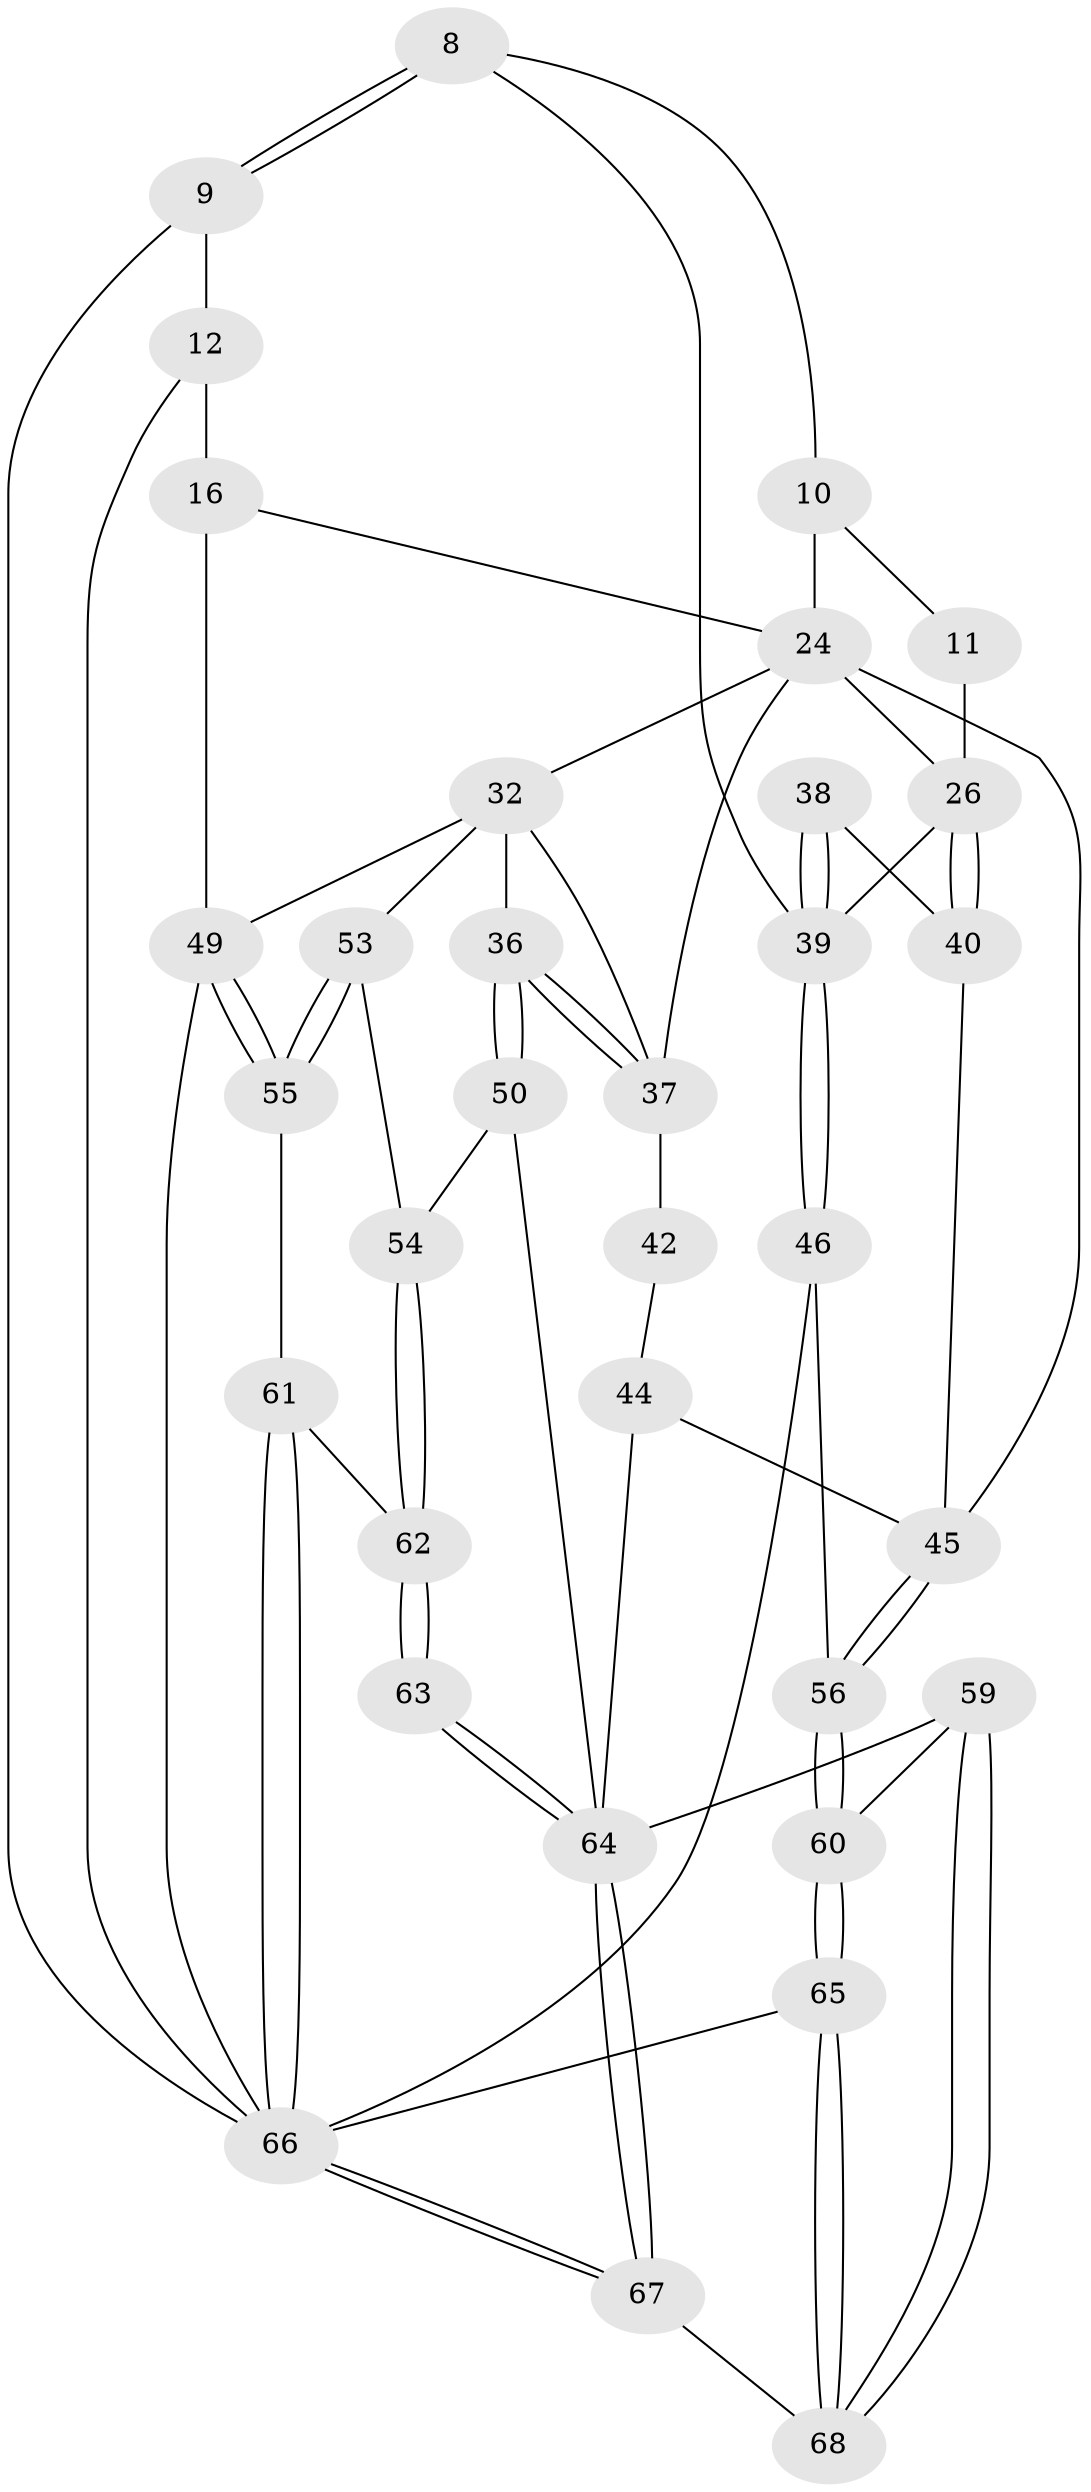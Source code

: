 // original degree distribution, {3: 0.029411764705882353, 4: 0.2647058823529412, 5: 0.47058823529411764, 6: 0.23529411764705882}
// Generated by graph-tools (version 1.1) at 2025/07/03/04/25 22:07:06]
// undirected, 34 vertices, 76 edges
graph export_dot {
graph [start="1"]
  node [color=gray90,style=filled];
  8 [pos="+0+0"];
  9 [pos="+0+0"];
  10 [pos="+0.3276090341578059+0.16686487525618748",super="+2+1+7"];
  11 [pos="+0.2235763064924062+0.1811785459195891"];
  12 [pos="+1+0",super="+6"];
  16 [pos="+0.9438671263843486+0.2166628707523907",super="+15+4"];
  24 [pos="+0.47204952075982154+0.31929989908427786",super="+23+14+19"];
  26 [pos="+0.19325258086562358+0.3645334280701643",super="+25+20"];
  32 [pos="+0.7842243317055982+0.5240880874302861",super="+31+29"];
  36 [pos="+0.7111795080382602+0.5379505630547256"];
  37 [pos="+0.6748635448208038+0.5170605707600918",super="+35"];
  38 [pos="+0.04668136303891027+0.46885963575481265"];
  39 [pos="+0+0.5474988542424666",super="+22+27"];
  40 [pos="+0.3100303549838811+0.5376600797787697"];
  42 [pos="+0.5549701666382912+0.576710365002114"];
  44 [pos="+0.35586022075206625+0.5839492860478658",super="+43"];
  45 [pos="+0.35105693340119437+0.5818512995320898",super="+41"];
  46 [pos="+0+0.6412485432475201"];
  49 [pos="+1+0.8115703894590318",super="+33+30"];
  50 [pos="+0.6864169856235066+0.6968755435346001"];
  53 [pos="+0.9011613544874433+0.6638937960822983"];
  54 [pos="+0.8379023312457395+0.6933615519344462"];
  55 [pos="+1+0.7852975822275213"];
  56 [pos="+0.2568346780908815+0.6872505641786057"];
  59 [pos="+0.3540720413026388+0.8526308123527618"];
  60 [pos="+0.27534697025532073+0.8172404525245704"];
  61 [pos="+0.840919645109574+0.8660604213669512"];
  62 [pos="+0.7738238397886398+0.844654794936252"];
  63 [pos="+0.6250258374381573+0.8557897267731405"];
  64 [pos="+0.5782778819807024+0.9524874841753872",super="+58+57+52"];
  65 [pos="+0+1"];
  66 [pos="+0.8238299564133948+1",super="+48"];
  67 [pos="+0.5885359839932703+1"];
  68 [pos="+0.3377661260064572+1"];
  8 -- 9;
  8 -- 9;
  8 -- 39;
  8 -- 10;
  9 -- 12 [weight=2];
  9 -- 66;
  10 -- 11 [weight=2];
  10 -- 24 [weight=2];
  11 -- 26;
  12 -- 16 [weight=2];
  12 -- 66;
  16 -- 49 [weight=2];
  16 -- 24;
  24 -- 26;
  24 -- 45;
  24 -- 32 [weight=2];
  24 -- 37;
  26 -- 40;
  26 -- 40;
  26 -- 39 [weight=2];
  32 -- 36;
  32 -- 49 [weight=2];
  32 -- 53;
  32 -- 37;
  36 -- 37;
  36 -- 37;
  36 -- 50;
  36 -- 50;
  37 -- 42 [weight=2];
  38 -- 39 [weight=2];
  38 -- 39;
  38 -- 40;
  39 -- 46;
  39 -- 46;
  40 -- 45;
  42 -- 44;
  44 -- 45;
  44 -- 64 [weight=2];
  45 -- 56;
  45 -- 56;
  46 -- 56;
  46 -- 66;
  49 -- 55;
  49 -- 55;
  49 -- 66;
  50 -- 54;
  50 -- 64;
  53 -- 54;
  53 -- 55;
  53 -- 55;
  54 -- 62;
  54 -- 62;
  55 -- 61;
  56 -- 60;
  56 -- 60;
  59 -- 60;
  59 -- 68;
  59 -- 68;
  59 -- 64;
  60 -- 65;
  60 -- 65;
  61 -- 62;
  61 -- 66;
  61 -- 66;
  62 -- 63;
  62 -- 63;
  63 -- 64 [weight=2];
  63 -- 64;
  64 -- 67;
  64 -- 67;
  65 -- 68;
  65 -- 68;
  65 -- 66;
  66 -- 67;
  66 -- 67;
  67 -- 68;
}
